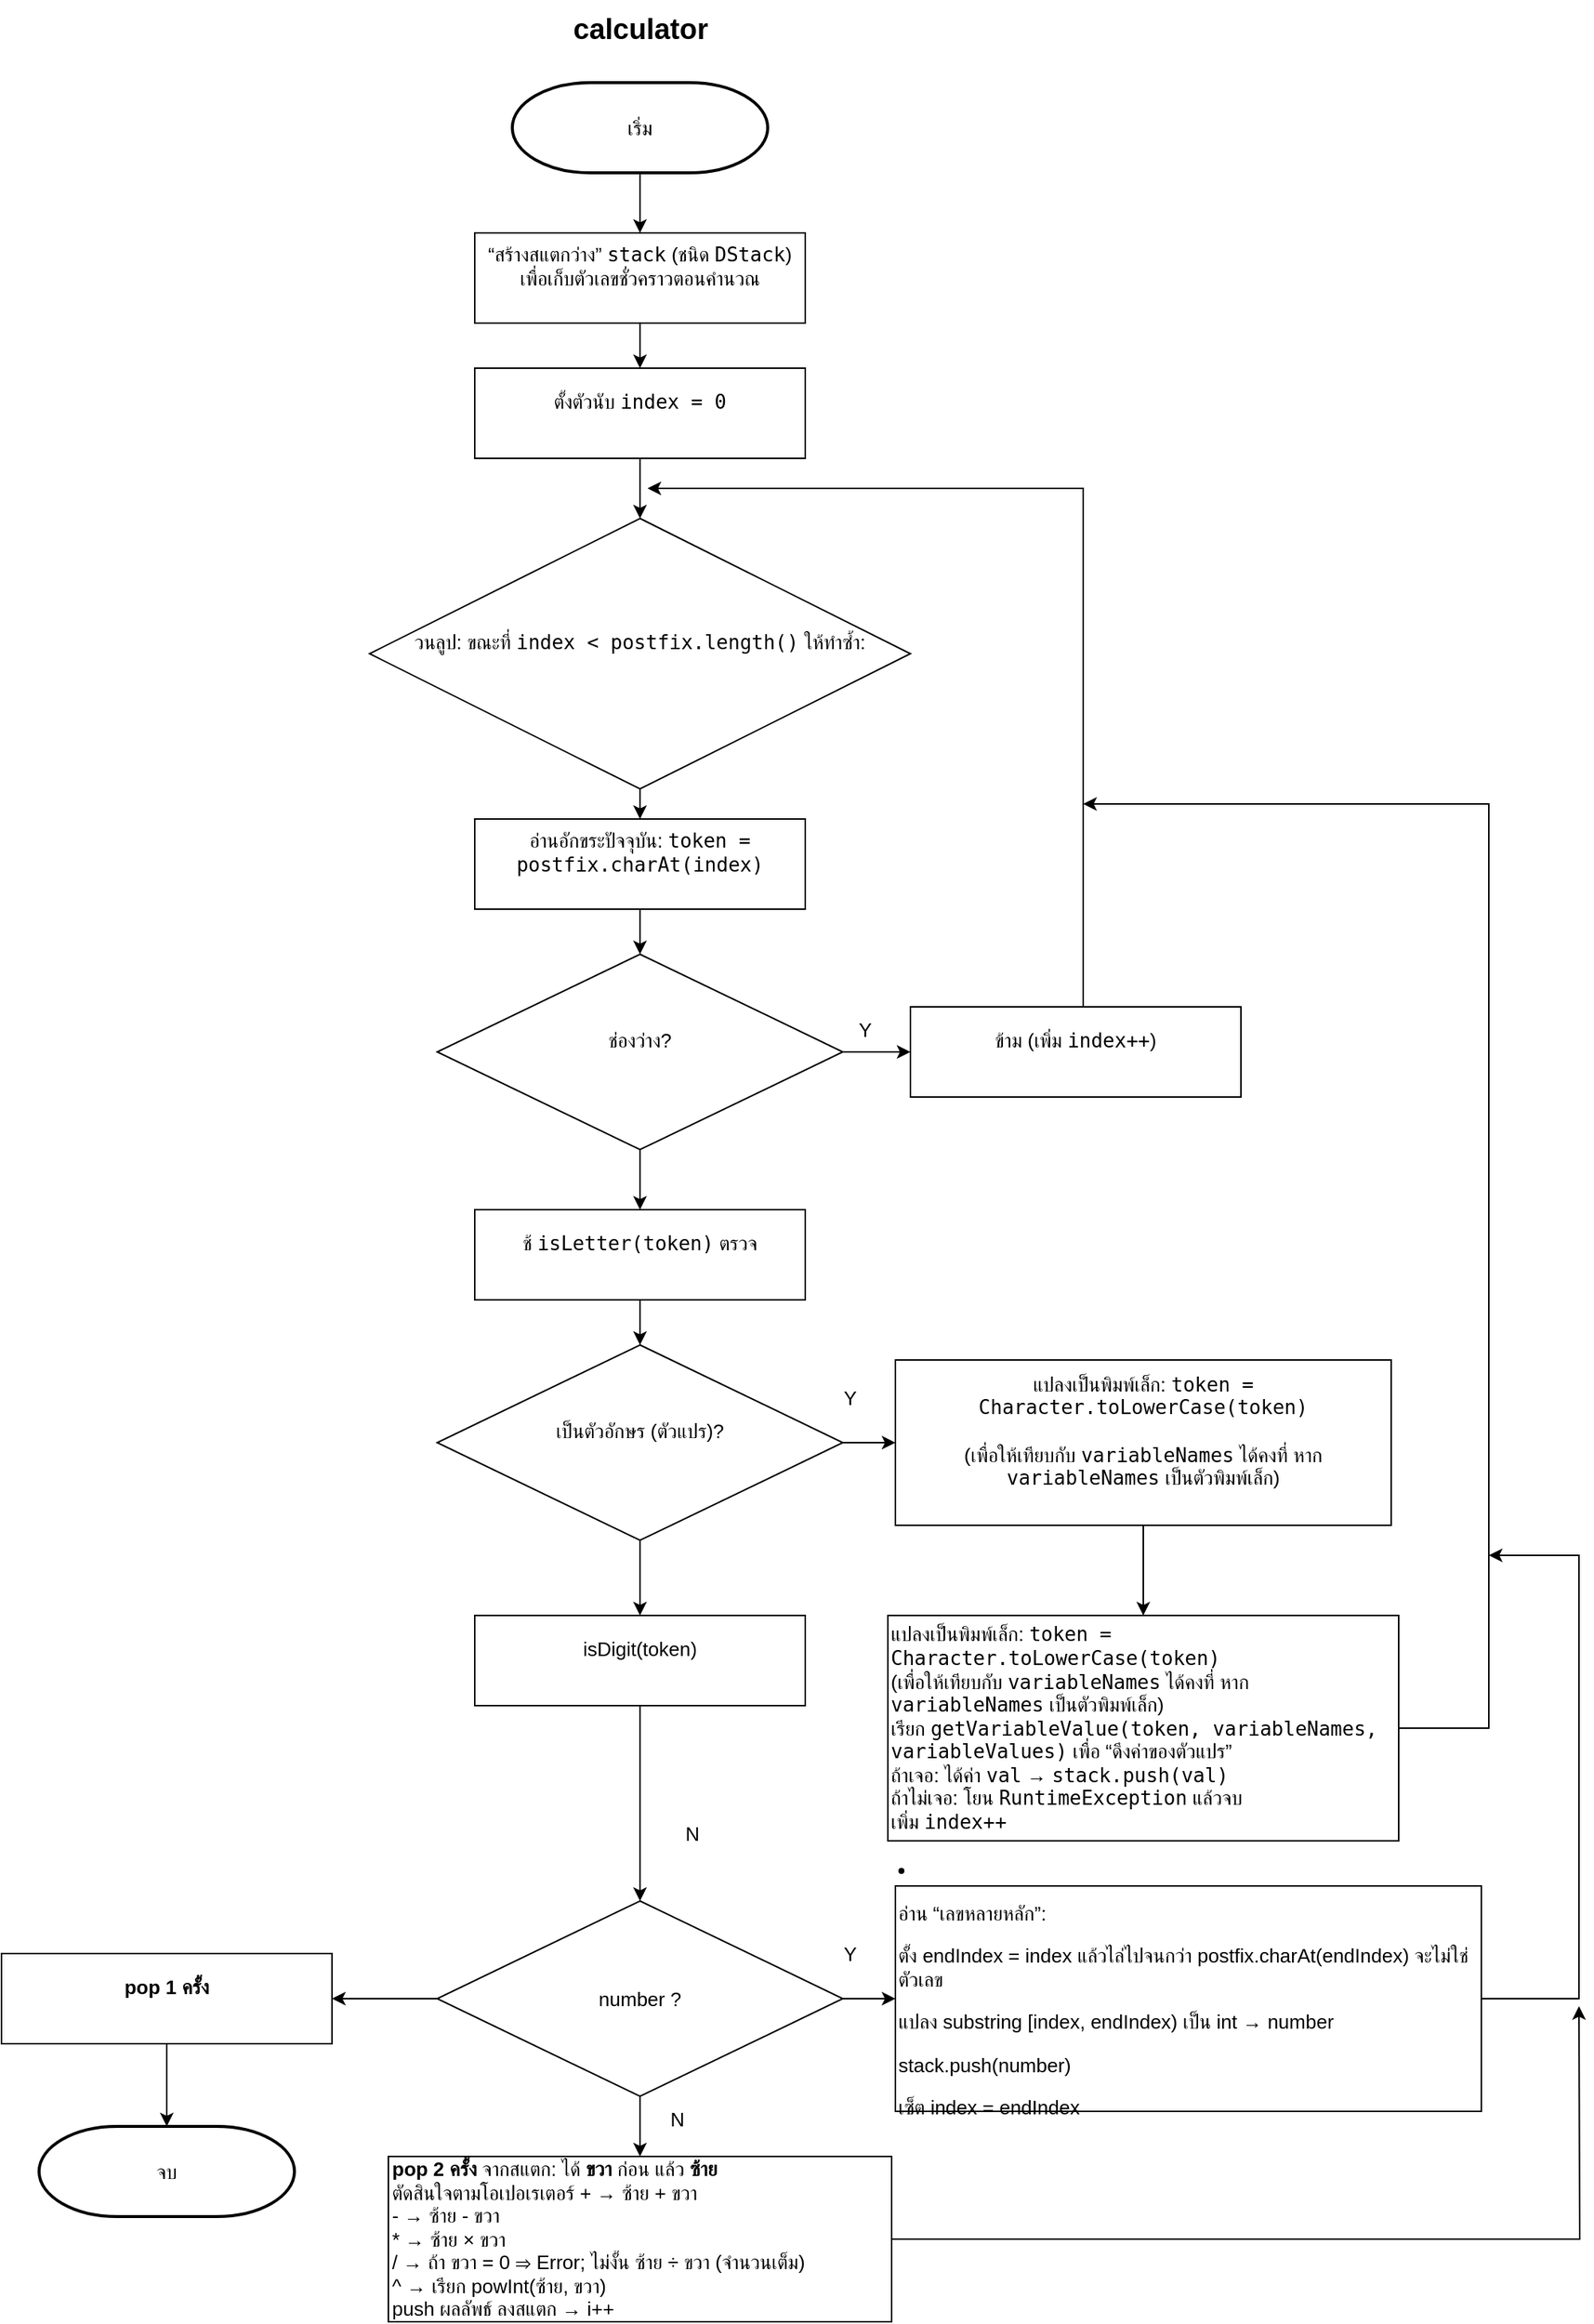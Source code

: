 <mxfile version="25.0.2">
  <diagram name="Page-1" id="nMMiiF1gmhdblsGDR8Q6">
    <mxGraphModel dx="4200" dy="2516" grid="1" gridSize="10" guides="1" tooltips="1" connect="1" arrows="1" fold="1" page="1" pageScale="1" pageWidth="1200" pageHeight="1920" math="0" shadow="0">
      <root>
        <mxCell id="0" />
        <mxCell id="1" parent="0" />
        <mxCell id="7XHBcW6D8l3bazKDCB61-4" value="" style="edgeStyle=orthogonalEdgeStyle;rounded=0;orthogonalLoop=1;jettySize=auto;html=1;fontStyle=0;fontSize=13;" edge="1" parent="1" source="7XHBcW6D8l3bazKDCB61-2" target="7XHBcW6D8l3bazKDCB61-3">
          <mxGeometry relative="1" as="geometry" />
        </mxCell>
        <mxCell id="7XHBcW6D8l3bazKDCB61-2" value="เริ่ม" style="strokeWidth=2;html=1;shape=mxgraph.flowchart.terminator;whiteSpace=wrap;fontStyle=0;fontSize=13;" vertex="1" parent="1">
          <mxGeometry x="450" y="300" width="170" height="60" as="geometry" />
        </mxCell>
        <mxCell id="7XHBcW6D8l3bazKDCB61-6" value="" style="edgeStyle=orthogonalEdgeStyle;rounded=0;orthogonalLoop=1;jettySize=auto;html=1;fontStyle=0;fontSize=13;" edge="1" parent="1" source="7XHBcW6D8l3bazKDCB61-3" target="7XHBcW6D8l3bazKDCB61-5">
          <mxGeometry relative="1" as="geometry" />
        </mxCell>
        <mxCell id="7XHBcW6D8l3bazKDCB61-3" value="&#xa;“สร้างสแตกว่าง” &lt;code data-start=&quot;560&quot; data-end=&quot;567&quot;&gt;stack&lt;/code&gt; (ชนิด &lt;code data-start=&quot;574&quot; data-end=&quot;582&quot;&gt;DStack&lt;/code&gt;) เพื่อเก็บตัวเลขชั่วคราวตอนคำนวณ&#xa;&#xa;" style="whiteSpace=wrap;html=1;strokeWidth=1;fontStyle=0;fontSize=13;" vertex="1" parent="1">
          <mxGeometry x="425" y="400" width="220" height="60" as="geometry" />
        </mxCell>
        <mxCell id="7XHBcW6D8l3bazKDCB61-10" value="" style="edgeStyle=orthogonalEdgeStyle;rounded=0;orthogonalLoop=1;jettySize=auto;html=1;fontStyle=0;fontSize=13;" edge="1" parent="1" source="7XHBcW6D8l3bazKDCB61-5" target="7XHBcW6D8l3bazKDCB61-9">
          <mxGeometry relative="1" as="geometry" />
        </mxCell>
        <mxCell id="7XHBcW6D8l3bazKDCB61-5" value="&#xa;ตั้งตัวนับ &lt;code data-start=&quot;631&quot; data-end=&quot;642&quot;&gt;index = 0&lt;/code&gt;&#xa;&#xa;" style="whiteSpace=wrap;html=1;strokeWidth=1;fontStyle=0;fontSize=13;" vertex="1" parent="1">
          <mxGeometry x="425" y="490" width="220" height="60" as="geometry" />
        </mxCell>
        <mxCell id="7XHBcW6D8l3bazKDCB61-12" value="" style="edgeStyle=orthogonalEdgeStyle;rounded=0;orthogonalLoop=1;jettySize=auto;html=1;fontStyle=0;fontSize=13;" edge="1" parent="1" source="7XHBcW6D8l3bazKDCB61-9" target="7XHBcW6D8l3bazKDCB61-11">
          <mxGeometry relative="1" as="geometry" />
        </mxCell>
        <UserObject label="&#xa;วนลูป: ขณะที่ &lt;code data-start=&quot;661&quot; data-end=&quot;687&quot;&gt;index &amp;lt; postfix.length()&lt;/code&gt; ให้ทำซ้ำ:&#xa;&#xa;" link="&#xa;วนลูป: ขณะที่ &lt;code data-end=&quot;687&quot; data-start=&quot;661&quot;&gt;index &amp;lt; postfix.length()&lt;/code&gt; ให้ทำซ้ำ:&#xa;&#xa;" id="7XHBcW6D8l3bazKDCB61-9">
          <mxCell style="rhombus;whiteSpace=wrap;html=1;fontStyle=0;fontSize=13;" vertex="1" parent="1">
            <mxGeometry x="355" y="590" width="360" height="180" as="geometry" />
          </mxCell>
        </UserObject>
        <mxCell id="7XHBcW6D8l3bazKDCB61-14" value="" style="edgeStyle=orthogonalEdgeStyle;rounded=0;orthogonalLoop=1;jettySize=auto;html=1;fontStyle=0;fontSize=13;" edge="1" parent="1" source="7XHBcW6D8l3bazKDCB61-11" target="7XHBcW6D8l3bazKDCB61-13">
          <mxGeometry relative="1" as="geometry" />
        </mxCell>
        <mxCell id="7XHBcW6D8l3bazKDCB61-11" value="&#xa;อ่านอักขระปัจจุบัน: &lt;code data-start=&quot;723&quot; data-end=&quot;754&quot;&gt;token = postfix.charAt(index)&lt;/code&gt;&#xa;&#xa;" style="whiteSpace=wrap;html=1;strokeWidth=1;fontStyle=0;fontSize=13;" vertex="1" parent="1">
          <mxGeometry x="425" y="790" width="220" height="60" as="geometry" />
        </mxCell>
        <mxCell id="7XHBcW6D8l3bazKDCB61-16" value="" style="edgeStyle=orthogonalEdgeStyle;rounded=0;orthogonalLoop=1;jettySize=auto;html=1;fontStyle=0;fontSize=13;" edge="1" parent="1" source="7XHBcW6D8l3bazKDCB61-13" target="7XHBcW6D8l3bazKDCB61-15">
          <mxGeometry relative="1" as="geometry" />
        </mxCell>
        <mxCell id="7XHBcW6D8l3bazKDCB61-21" value="" style="edgeStyle=orthogonalEdgeStyle;rounded=0;orthogonalLoop=1;jettySize=auto;html=1;fontStyle=0;fontSize=13;" edge="1" parent="1" source="7XHBcW6D8l3bazKDCB61-13" target="7XHBcW6D8l3bazKDCB61-20">
          <mxGeometry relative="1" as="geometry" />
        </mxCell>
        <mxCell id="7XHBcW6D8l3bazKDCB61-13" value="&#xa;ช่องว่าง?&#xa;&#xa;" style="rhombus;whiteSpace=wrap;html=1;fontStyle=0;fontSize=13;" vertex="1" parent="1">
          <mxGeometry x="400" y="880.0" width="270" height="130" as="geometry" />
        </mxCell>
        <mxCell id="7XHBcW6D8l3bazKDCB61-17" style="edgeStyle=orthogonalEdgeStyle;rounded=0;orthogonalLoop=1;jettySize=auto;html=1;fontStyle=0;fontSize=13;" edge="1" parent="1" source="7XHBcW6D8l3bazKDCB61-15">
          <mxGeometry relative="1" as="geometry">
            <mxPoint x="540" y="570" as="targetPoint" />
            <Array as="points">
              <mxPoint x="830" y="570" />
            </Array>
          </mxGeometry>
        </mxCell>
        <mxCell id="7XHBcW6D8l3bazKDCB61-15" value="&#xa; ข้าม (เพิ่ม &lt;code data-start=&quot;840&quot; data-end=&quot;849&quot;&gt;index++&lt;/code&gt;) &#xa;&#xa;" style="whiteSpace=wrap;html=1;strokeWidth=1;fontStyle=0;fontSize=13;" vertex="1" parent="1">
          <mxGeometry x="715" y="915" width="220" height="60" as="geometry" />
        </mxCell>
        <mxCell id="7XHBcW6D8l3bazKDCB61-26" value="" style="edgeStyle=orthogonalEdgeStyle;rounded=0;orthogonalLoop=1;jettySize=auto;html=1;fontStyle=0;fontSize=13;" edge="1" parent="1" source="7XHBcW6D8l3bazKDCB61-18" target="7XHBcW6D8l3bazKDCB61-25">
          <mxGeometry relative="1" as="geometry" />
        </mxCell>
        <mxCell id="7XHBcW6D8l3bazKDCB61-31" value="" style="edgeStyle=orthogonalEdgeStyle;rounded=0;orthogonalLoop=1;jettySize=auto;html=1;fontStyle=0;fontSize=13;" edge="1" parent="1" source="7XHBcW6D8l3bazKDCB61-18" target="7XHBcW6D8l3bazKDCB61-30">
          <mxGeometry relative="1" as="geometry" />
        </mxCell>
        <mxCell id="7XHBcW6D8l3bazKDCB61-18" value="&#xa;เป็นตัวอักษร (ตัวแปร)?&#xa;&#xa;" style="rhombus;whiteSpace=wrap;html=1;fontStyle=0;fontSize=13;" vertex="1" parent="1">
          <mxGeometry x="400" y="1140" width="270" height="130" as="geometry" />
        </mxCell>
        <mxCell id="7XHBcW6D8l3bazKDCB61-22" value="" style="edgeStyle=orthogonalEdgeStyle;rounded=0;orthogonalLoop=1;jettySize=auto;html=1;fontStyle=0;fontSize=13;" edge="1" parent="1" source="7XHBcW6D8l3bazKDCB61-20" target="7XHBcW6D8l3bazKDCB61-18">
          <mxGeometry relative="1" as="geometry" />
        </mxCell>
        <mxCell id="7XHBcW6D8l3bazKDCB61-20" value="&#xa;ช้ &lt;code data-start=&quot;934&quot; data-end=&quot;951&quot;&gt;isLetter(token)&lt;/code&gt; ตรวจ&#xa;&#xa;" style="whiteSpace=wrap;html=1;strokeWidth=1;fontStyle=0;fontSize=13;" vertex="1" parent="1">
          <mxGeometry x="425" y="1050" width="220" height="60" as="geometry" />
        </mxCell>
        <mxCell id="7XHBcW6D8l3bazKDCB61-23" value="Y" style="text;html=1;align=center;verticalAlign=middle;whiteSpace=wrap;rounded=0;fontStyle=0;fontSize=13;" vertex="1" parent="1">
          <mxGeometry x="655" y="915" width="60" height="30" as="geometry" />
        </mxCell>
        <mxCell id="7XHBcW6D8l3bazKDCB61-24" value="Y" style="text;html=1;align=center;verticalAlign=middle;whiteSpace=wrap;rounded=0;fontStyle=0;fontSize=13;" vertex="1" parent="1">
          <mxGeometry x="645" y="1160" width="60" height="30" as="geometry" />
        </mxCell>
        <mxCell id="7XHBcW6D8l3bazKDCB61-28" value="" style="edgeStyle=orthogonalEdgeStyle;rounded=0;orthogonalLoop=1;jettySize=auto;html=1;fontStyle=0;fontSize=13;" edge="1" parent="1" source="7XHBcW6D8l3bazKDCB61-25" target="7XHBcW6D8l3bazKDCB61-27">
          <mxGeometry relative="1" as="geometry" />
        </mxCell>
        <mxCell id="7XHBcW6D8l3bazKDCB61-25" value="&#xa;แปลงเป็นพิมพ์เล็ก: &lt;code data-start=&quot;996&quot; data-end=&quot;1034&quot;&gt;token = Character.toLowerCase(token)&lt;/code&gt;&lt;br data-start=&quot;1034&quot; data-end=&quot;1037&quot;&gt;&#xa;(เพื่อให้เทียบกับ &lt;code data-start=&quot;1062&quot; data-end=&quot;1077&quot;&gt;variableNames&lt;/code&gt; ได้คงที่ หาก &lt;code data-start=&quot;1091&quot; data-end=&quot;1106&quot;&gt;variableNames&lt;/code&gt; เป็นตัวพิมพ์เล็ก)&#xa;&#xa;" style="whiteSpace=wrap;html=1;strokeWidth=1;fontStyle=0;fontSize=13;" vertex="1" parent="1">
          <mxGeometry x="705" y="1150" width="330" height="110" as="geometry" />
        </mxCell>
        <mxCell id="7XHBcW6D8l3bazKDCB61-29" style="edgeStyle=orthogonalEdgeStyle;rounded=0;orthogonalLoop=1;jettySize=auto;html=1;fontStyle=0;fontSize=13;" edge="1" parent="1" source="7XHBcW6D8l3bazKDCB61-27">
          <mxGeometry relative="1" as="geometry">
            <mxPoint x="830" y="780" as="targetPoint" />
            <Array as="points">
              <mxPoint x="1100" y="1395" />
              <mxPoint x="1100" y="780" />
            </Array>
          </mxGeometry>
        </mxCell>
        <mxCell id="7XHBcW6D8l3bazKDCB61-27" value="&lt;span style=&quot;background-color: initial;&quot;&gt;แปลงเป็นพิมพ์เล็ก: &lt;/span&gt;&lt;code data-start=&quot;996&quot; data-end=&quot;1034&quot; style=&quot;background-color: initial;&quot;&gt;token = Character.toLowerCase(token)&lt;/code&gt;&lt;br&gt;&lt;span style=&quot;background-color: initial;&quot;&gt;(เพื่อให้เทียบกับ &lt;/span&gt;&lt;code data-start=&quot;1062&quot; data-end=&quot;1077&quot; style=&quot;background-color: initial;&quot;&gt;variableNames&lt;/code&gt;&lt;span style=&quot;background-color: initial;&quot;&gt; ได้คงที่ หาก &lt;/span&gt;&lt;code data-start=&quot;1091&quot; data-end=&quot;1106&quot; style=&quot;background-color: initial;&quot;&gt;variableNames&lt;/code&gt;&lt;span style=&quot;background-color: initial;&quot;&gt; เป็นตัวพิมพ์เล็ก)&lt;/span&gt;&lt;br&gt;&lt;span style=&quot;background-color: initial;&quot;&gt;เรียก &lt;/span&gt;&lt;code data-start=&quot;1138&quot; data-end=&quot;1194&quot; style=&quot;background-color: initial;&quot;&gt;getVariableValue(token, variableNames, variableValues)&lt;/code&gt;&lt;span style=&quot;background-color: initial;&quot;&gt; เพื่อ “ดึงค่าของตัวแปร”&lt;/span&gt;&lt;div&gt;&lt;span style=&quot;background-color: initial;&quot;&gt;ถ้าเจอ: ได้ค่า &lt;/span&gt;&lt;code data-start=&quot;1243&quot; data-end=&quot;1248&quot; style=&quot;background-color: initial;&quot;&gt;val&lt;/code&gt;&lt;span style=&quot;background-color: initial;&quot;&gt; → &lt;/span&gt;&lt;code data-start=&quot;1251&quot; data-end=&quot;1268&quot; style=&quot;background-color: initial;&quot;&gt;stack.push(val)&lt;/code&gt;&lt;/div&gt;&lt;div&gt;&lt;span style=&quot;background-color: initial;&quot;&gt;ถ้าไม่เจอ: โยน &lt;/span&gt;&lt;code data-start=&quot;1293&quot; data-end=&quot;1311&quot; style=&quot;background-color: initial;&quot;&gt;RuntimeException&lt;/code&gt;&lt;span style=&quot;background-color: initial;&quot;&gt; แล้วจบ&lt;/span&gt;&lt;br&gt;&lt;span style=&quot;background-color: initial;&quot;&gt;เพิ่ม &lt;/span&gt;&lt;code data-start=&quot;1332&quot; data-end=&quot;1341&quot; style=&quot;background-color: initial;&quot;&gt;index++&lt;/code&gt;&lt;/div&gt;" style="whiteSpace=wrap;html=1;strokeWidth=1;align=left;fontStyle=0;fontSize=13;" vertex="1" parent="1">
          <mxGeometry x="700" y="1320" width="340" height="150" as="geometry" />
        </mxCell>
        <mxCell id="7XHBcW6D8l3bazKDCB61-33" value="" style="edgeStyle=orthogonalEdgeStyle;rounded=0;orthogonalLoop=1;jettySize=auto;html=1;fontStyle=0;fontSize=13;" edge="1" parent="1" source="7XHBcW6D8l3bazKDCB61-30" target="7XHBcW6D8l3bazKDCB61-32">
          <mxGeometry relative="1" as="geometry" />
        </mxCell>
        <mxCell id="7XHBcW6D8l3bazKDCB61-30" value="&#xa;isDigit(token)&#xa;&#xa;" style="whiteSpace=wrap;html=1;strokeWidth=1;fontStyle=0;fontSize=13;" vertex="1" parent="1">
          <mxGeometry x="425" y="1320" width="220" height="60" as="geometry" />
        </mxCell>
        <mxCell id="7XHBcW6D8l3bazKDCB61-36" value="" style="edgeStyle=orthogonalEdgeStyle;rounded=0;orthogonalLoop=1;jettySize=auto;html=1;fontStyle=0;fontSize=13;" edge="1" parent="1" source="7XHBcW6D8l3bazKDCB61-32" target="7XHBcW6D8l3bazKDCB61-34">
          <mxGeometry relative="1" as="geometry" />
        </mxCell>
        <mxCell id="7XHBcW6D8l3bazKDCB61-40" value="" style="edgeStyle=orthogonalEdgeStyle;rounded=0;orthogonalLoop=1;jettySize=auto;html=1;fontStyle=0;fontSize=13;" edge="1" parent="1" source="7XHBcW6D8l3bazKDCB61-32" target="7XHBcW6D8l3bazKDCB61-39">
          <mxGeometry relative="1" as="geometry" />
        </mxCell>
        <mxCell id="7XHBcW6D8l3bazKDCB61-43" value="" style="edgeStyle=orthogonalEdgeStyle;rounded=0;orthogonalLoop=1;jettySize=auto;html=1;fontStyle=0;fontSize=13;" edge="1" parent="1" source="7XHBcW6D8l3bazKDCB61-32" target="7XHBcW6D8l3bazKDCB61-42">
          <mxGeometry relative="1" as="geometry" />
        </mxCell>
        <mxCell id="7XHBcW6D8l3bazKDCB61-32" value="number ?" style="rhombus;whiteSpace=wrap;html=1;fontStyle=0;fontSize=13;" vertex="1" parent="1">
          <mxGeometry x="400" y="1510" width="270" height="130" as="geometry" />
        </mxCell>
        <mxCell id="7XHBcW6D8l3bazKDCB61-37" style="edgeStyle=orthogonalEdgeStyle;rounded=0;orthogonalLoop=1;jettySize=auto;html=1;fontStyle=0;fontSize=13;" edge="1" parent="1" source="7XHBcW6D8l3bazKDCB61-34">
          <mxGeometry relative="1" as="geometry">
            <mxPoint x="1100" y="1280" as="targetPoint" />
            <Array as="points">
              <mxPoint x="1160" y="1575" />
              <mxPoint x="1160" y="1280" />
            </Array>
          </mxGeometry>
        </mxCell>
        <mxCell id="7XHBcW6D8l3bazKDCB61-34" value="&lt;li data-start=&quot;1444&quot; data-end=&quot;1556&quot;&gt;&lt;p data-start=&quot;1446&quot; data-end=&quot;1556&quot;&gt;อ่าน “เลขหลายหลัก”:&lt;/p&gt;&lt;p data-start=&quot;1446&quot; data-end=&quot;1556&quot;&gt;ตั้ง endIndex = index แล้วไล่ไปจนกว่า postfix.charAt(endIndex) จะไม่ใช่ตัวเลข&lt;/p&gt;&lt;p data-start=&quot;1446&quot; data-end=&quot;1556&quot;&gt;แปลง substring [index, endIndex) เป็น int → number&lt;/p&gt;&lt;p data-start=&quot;1446&quot; data-end=&quot;1556&quot;&gt;stack.push(number)&lt;/p&gt;&lt;p data-start=&quot;1446&quot; data-end=&quot;1556&quot;&gt;เซ็ต index = endIndex&lt;/p&gt;&lt;/li&gt;" style="whiteSpace=wrap;html=1;strokeWidth=1;align=left;fontStyle=0;fontSize=13;" vertex="1" parent="1">
          <mxGeometry x="705" y="1500" width="390" height="150" as="geometry" />
        </mxCell>
        <mxCell id="7XHBcW6D8l3bazKDCB61-41" style="edgeStyle=orthogonalEdgeStyle;rounded=0;orthogonalLoop=1;jettySize=auto;html=1;fontStyle=0;fontSize=13;" edge="1" parent="1" source="7XHBcW6D8l3bazKDCB61-39">
          <mxGeometry relative="1" as="geometry">
            <mxPoint x="1160" y="1580" as="targetPoint" />
          </mxGeometry>
        </mxCell>
        <mxCell id="7XHBcW6D8l3bazKDCB61-39" value="&lt;strong data-start=&quot;862&quot; data-end=&quot;877&quot;&gt;pop 2 ครั้ง&lt;/strong&gt; จากสแตก: ได้ &lt;strong data-start=&quot;891&quot; data-end=&quot;898&quot;&gt;ขวา&lt;/strong&gt; ก่อน แล้ว &lt;strong data-start=&quot;909&quot; data-end=&quot;917&quot;&gt;ซ้าย&lt;/strong&gt;&lt;div&gt;&lt;span data-start=&quot;909&quot; data-end=&quot;917&quot;&gt;&lt;span&gt;&lt;div&gt;ตัดสินใจตามโอเปอเรเตอร์&amp;nbsp;&lt;span style=&quot;background-color: initial;&quot;&gt;+ → ซ้าย + ขวา&lt;/span&gt;&lt;/div&gt;&lt;div&gt;- → ซ้าย - ขวา&lt;/div&gt;&lt;div&gt;* → ซ้าย × ขวา&lt;/div&gt;&lt;div&gt;/ → ถ้า ขวา = 0 ⇒ Error; ไม่งั้น ซ้าย ÷ ขวา (จำนวนเต็ม)&lt;/div&gt;&lt;div&gt;^ → เรียก powInt(ซ้าย, ขวา)&lt;/div&gt;&lt;div&gt;push ผลลัพธ์ ลงสแตก → i++&lt;/div&gt;&lt;/span&gt;&lt;/span&gt;&lt;/div&gt;" style="whiteSpace=wrap;html=1;strokeWidth=1;align=left;fontStyle=0;fontSize=13;" vertex="1" parent="1">
          <mxGeometry x="367.5" y="1680" width="335" height="110" as="geometry" />
        </mxCell>
        <mxCell id="7XHBcW6D8l3bazKDCB61-51" value="" style="edgeStyle=orthogonalEdgeStyle;rounded=0;orthogonalLoop=1;jettySize=auto;html=1;fontStyle=0;fontSize=13;" edge="1" parent="1" source="7XHBcW6D8l3bazKDCB61-42" target="7XHBcW6D8l3bazKDCB61-50">
          <mxGeometry relative="1" as="geometry" />
        </mxCell>
        <mxCell id="7XHBcW6D8l3bazKDCB61-42" value="&#xa; &lt;strong data-start=&quot;1226&quot; data-end=&quot;1241&quot;&gt;pop 1 ครั้ง&lt;/strong&gt;&#xa;&#xa;" style="whiteSpace=wrap;html=1;strokeWidth=1;fontStyle=0;fontSize=13;" vertex="1" parent="1">
          <mxGeometry x="110" y="1545" width="220" height="60" as="geometry" />
        </mxCell>
        <mxCell id="7XHBcW6D8l3bazKDCB61-45" value="Y" style="text;html=1;align=center;verticalAlign=middle;whiteSpace=wrap;rounded=0;fontStyle=0;fontSize=13;" vertex="1" parent="1">
          <mxGeometry x="645" y="1530" width="60" height="30" as="geometry" />
        </mxCell>
        <mxCell id="7XHBcW6D8l3bazKDCB61-47" value="N" style="text;html=1;align=center;verticalAlign=middle;whiteSpace=wrap;rounded=0;fontStyle=0;fontSize=13;" vertex="1" parent="1">
          <mxGeometry x="540" y="1450" width="60" height="30" as="geometry" />
        </mxCell>
        <mxCell id="7XHBcW6D8l3bazKDCB61-48" value="N" style="text;html=1;align=center;verticalAlign=middle;whiteSpace=wrap;rounded=0;fontStyle=0;fontSize=13;" vertex="1" parent="1">
          <mxGeometry x="530" y="1640" width="60" height="30" as="geometry" />
        </mxCell>
        <mxCell id="7XHBcW6D8l3bazKDCB61-50" value="จบ" style="strokeWidth=2;html=1;shape=mxgraph.flowchart.terminator;whiteSpace=wrap;fontStyle=0;fontSize=13;" vertex="1" parent="1">
          <mxGeometry x="135" y="1660" width="170" height="60" as="geometry" />
        </mxCell>
        <mxCell id="7XHBcW6D8l3bazKDCB61-53" value="calculator" style="text;html=1;align=center;verticalAlign=middle;resizable=0;points=[];autosize=1;strokeColor=none;fillColor=none;fontSize=19;fontStyle=1" vertex="1" parent="1">
          <mxGeometry x="485" y="245" width="100" height="40" as="geometry" />
        </mxCell>
      </root>
    </mxGraphModel>
  </diagram>
</mxfile>
